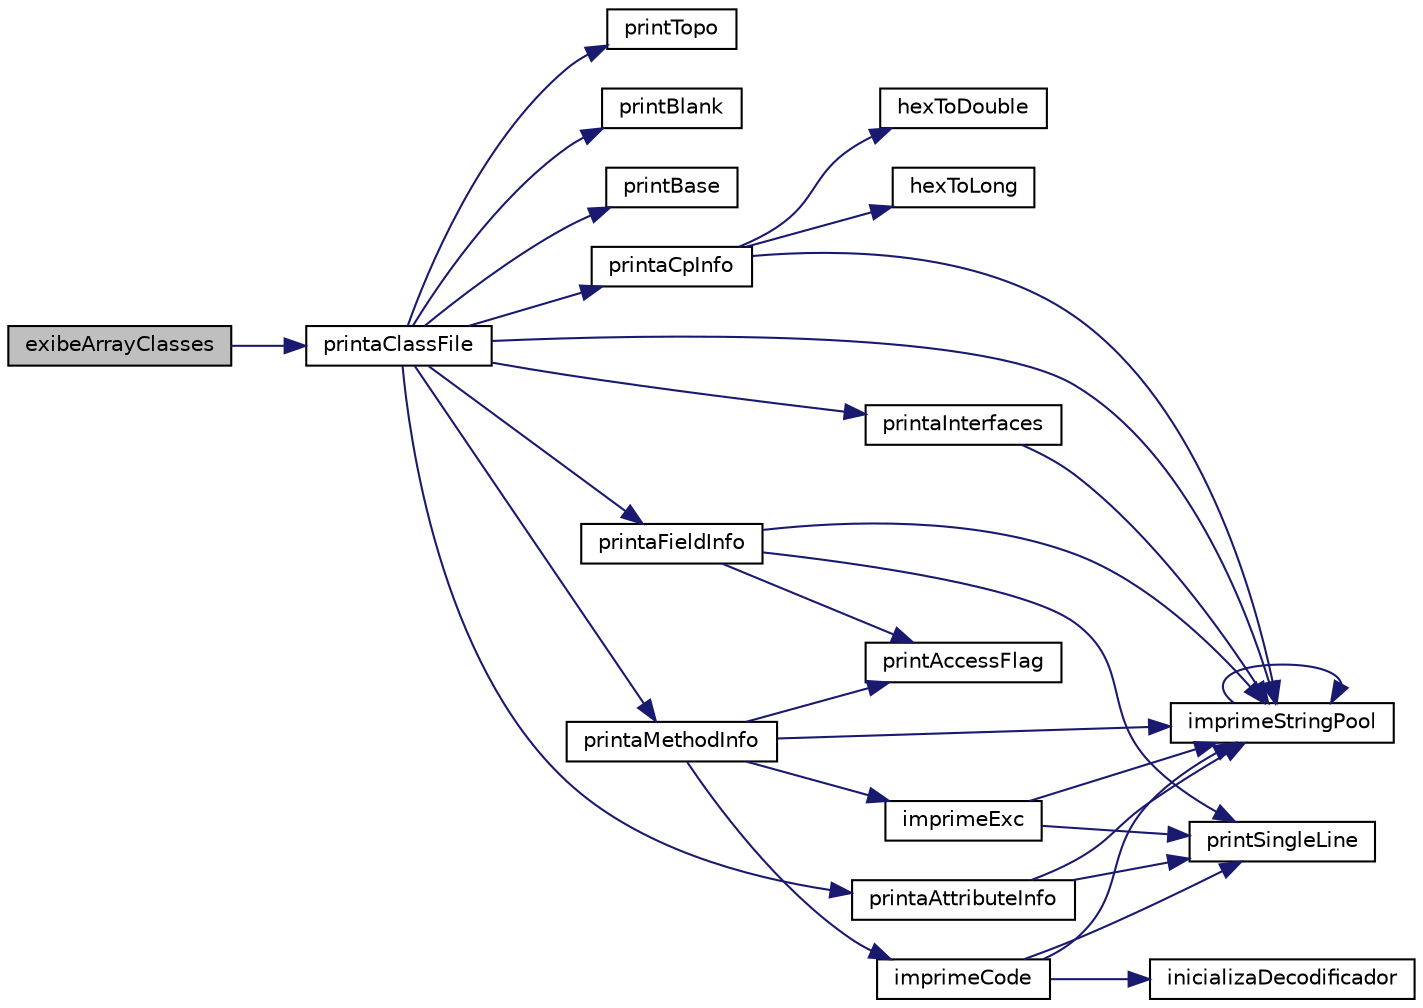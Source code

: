 digraph "exibeArrayClasses"
{
 // INTERACTIVE_SVG=YES
  edge [fontname="Helvetica",fontsize="10",labelfontname="Helvetica",labelfontsize="10"];
  node [fontname="Helvetica",fontsize="10",shape=record];
  rankdir="LR";
  Node0 [label="exibeArrayClasses",height=0.2,width=0.4,color="black", fillcolor="grey75", style="filled", fontcolor="black"];
  Node0 -> Node1 [color="midnightblue",fontsize="10",style="solid"];
  Node1 [label="printaClassFile",height=0.2,width=0.4,color="black", fillcolor="white", style="filled",URL="$exibidor_8c.html#af66f78ede418a5d96fc683ff46166d15"];
  Node1 -> Node2 [color="midnightblue",fontsize="10",style="solid"];
  Node2 [label="printTopo",height=0.2,width=0.4,color="black", fillcolor="white", style="filled",URL="$exibidor_8c.html#a900bd082031766050012dc3b7f348205"];
  Node1 -> Node3 [color="midnightblue",fontsize="10",style="solid"];
  Node3 [label="printBlank",height=0.2,width=0.4,color="black", fillcolor="white", style="filled",URL="$exibidor_8c.html#a5f3fe4937a7bce5015e350ec7588d15b"];
  Node1 -> Node4 [color="midnightblue",fontsize="10",style="solid"];
  Node4 [label="printBase",height=0.2,width=0.4,color="black", fillcolor="white", style="filled",URL="$exibidor_8c.html#a8579e18db3f0cf53464240c9c8e45a8b"];
  Node1 -> Node5 [color="midnightblue",fontsize="10",style="solid"];
  Node5 [label="imprimeStringPool",height=0.2,width=0.4,color="black", fillcolor="white", style="filled",URL="$exibidor_8c.html#a779037b6863fb2a2a41e99ab25c04b8d"];
  Node5 -> Node5 [color="midnightblue",fontsize="10",style="solid"];
  Node1 -> Node6 [color="midnightblue",fontsize="10",style="solid"];
  Node6 [label="printaCpInfo",height=0.2,width=0.4,color="black", fillcolor="white", style="filled",URL="$exibidor_8c.html#afccec8f6e6482cf1068555390a62c127"];
  Node6 -> Node5 [color="midnightblue",fontsize="10",style="solid"];
  Node6 -> Node7 [color="midnightblue",fontsize="10",style="solid"];
  Node7 [label="hexToDouble",height=0.2,width=0.4,color="black", fillcolor="white", style="filled",URL="$exibidor_8c.html#ae3623748d39f700f065fc13619af7599"];
  Node6 -> Node8 [color="midnightblue",fontsize="10",style="solid"];
  Node8 [label="hexToLong",height=0.2,width=0.4,color="black", fillcolor="white", style="filled",URL="$exibidor_8c.html#a1d10814d2eb259040b2a191921a7878f"];
  Node1 -> Node9 [color="midnightblue",fontsize="10",style="solid"];
  Node9 [label="printaInterfaces",height=0.2,width=0.4,color="black", fillcolor="white", style="filled",URL="$exibidor_8c.html#a97e7f4f9858dd377560e568e6c2f6b69"];
  Node9 -> Node5 [color="midnightblue",fontsize="10",style="solid"];
  Node1 -> Node10 [color="midnightblue",fontsize="10",style="solid"];
  Node10 [label="printaFieldInfo",height=0.2,width=0.4,color="black", fillcolor="white", style="filled",URL="$exibidor_8c.html#a628a6794abdbb58d9f3a512d8918af23"];
  Node10 -> Node5 [color="midnightblue",fontsize="10",style="solid"];
  Node10 -> Node11 [color="midnightblue",fontsize="10",style="solid"];
  Node11 [label="printAccessFlag",height=0.2,width=0.4,color="black", fillcolor="white", style="filled",URL="$exibidor_8c.html#aa1dcc58c50687652a1eda3b9d99a4496"];
  Node10 -> Node12 [color="midnightblue",fontsize="10",style="solid"];
  Node12 [label="printSingleLine",height=0.2,width=0.4,color="black", fillcolor="white", style="filled",URL="$exibidor_8c.html#aa801ec3d076e92418c34fa5e894df667"];
  Node1 -> Node13 [color="midnightblue",fontsize="10",style="solid"];
  Node13 [label="printaMethodInfo",height=0.2,width=0.4,color="black", fillcolor="white", style="filled",URL="$exibidor_8c.html#ad6fba2eba482e4cd9b8e0f4727a1a916"];
  Node13 -> Node5 [color="midnightblue",fontsize="10",style="solid"];
  Node13 -> Node11 [color="midnightblue",fontsize="10",style="solid"];
  Node13 -> Node14 [color="midnightblue",fontsize="10",style="solid"];
  Node14 [label="imprimeCode",height=0.2,width=0.4,color="black", fillcolor="white", style="filled",URL="$exibidor_8c.html#a7c0475d7e6531aa7a07e7f1103fc56e0"];
  Node14 -> Node12 [color="midnightblue",fontsize="10",style="solid"];
  Node14 -> Node5 [color="midnightblue",fontsize="10",style="solid"];
  Node14 -> Node15 [color="midnightblue",fontsize="10",style="solid"];
  Node15 [label="inicializaDecodificador",height=0.2,width=0.4,color="black", fillcolor="white", style="filled",URL="$decodificador_8c.html#ac4ac4bcce3fed96b1a2657ceafda40bc"];
  Node13 -> Node16 [color="midnightblue",fontsize="10",style="solid"];
  Node16 [label="imprimeExc",height=0.2,width=0.4,color="black", fillcolor="white", style="filled",URL="$exibidor_8c.html#a9d4be7efdb4277ecb2294302e9d35b37"];
  Node16 -> Node12 [color="midnightblue",fontsize="10",style="solid"];
  Node16 -> Node5 [color="midnightblue",fontsize="10",style="solid"];
  Node1 -> Node17 [color="midnightblue",fontsize="10",style="solid"];
  Node17 [label="printaAttributeInfo",height=0.2,width=0.4,color="black", fillcolor="white", style="filled",URL="$exibidor_8c.html#aa1ebe5081deb9425d3a11c9316e3d1ec"];
  Node17 -> Node12 [color="midnightblue",fontsize="10",style="solid"];
  Node17 -> Node5 [color="midnightblue",fontsize="10",style="solid"];
}
